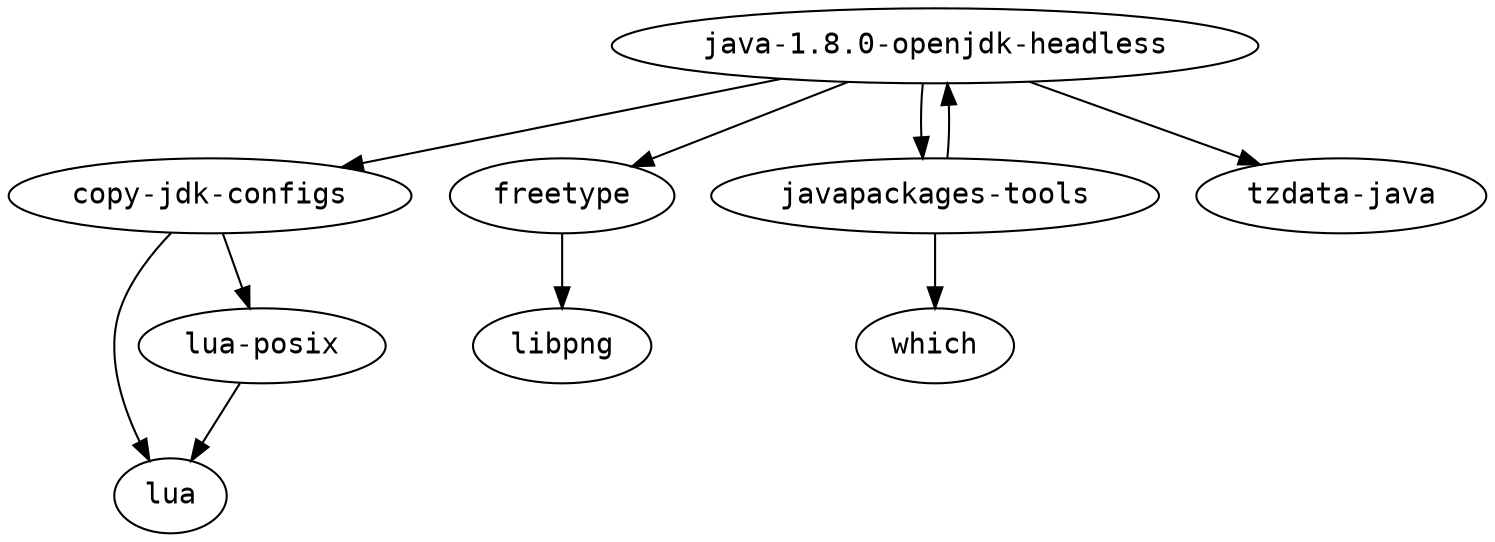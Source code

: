 strict digraph G {
node [fontname=monospace];
  "copy-jdk-configs" -> "lua";
  "copy-jdk-configs" -> "lua-posix";
  "freetype" -> "libpng";
  "java-1.8.0-openjdk-headless" -> "copy-jdk-configs";
  "java-1.8.0-openjdk-headless" -> "freetype";
  "java-1.8.0-openjdk-headless" -> "javapackages-tools";
  "java-1.8.0-openjdk-headless" -> "tzdata-java";
  "javapackages-tools" -> "java-1.8.0-openjdk-headless";
  "javapackages-tools" -> "which";
  "lua-posix" -> "lua";
}
